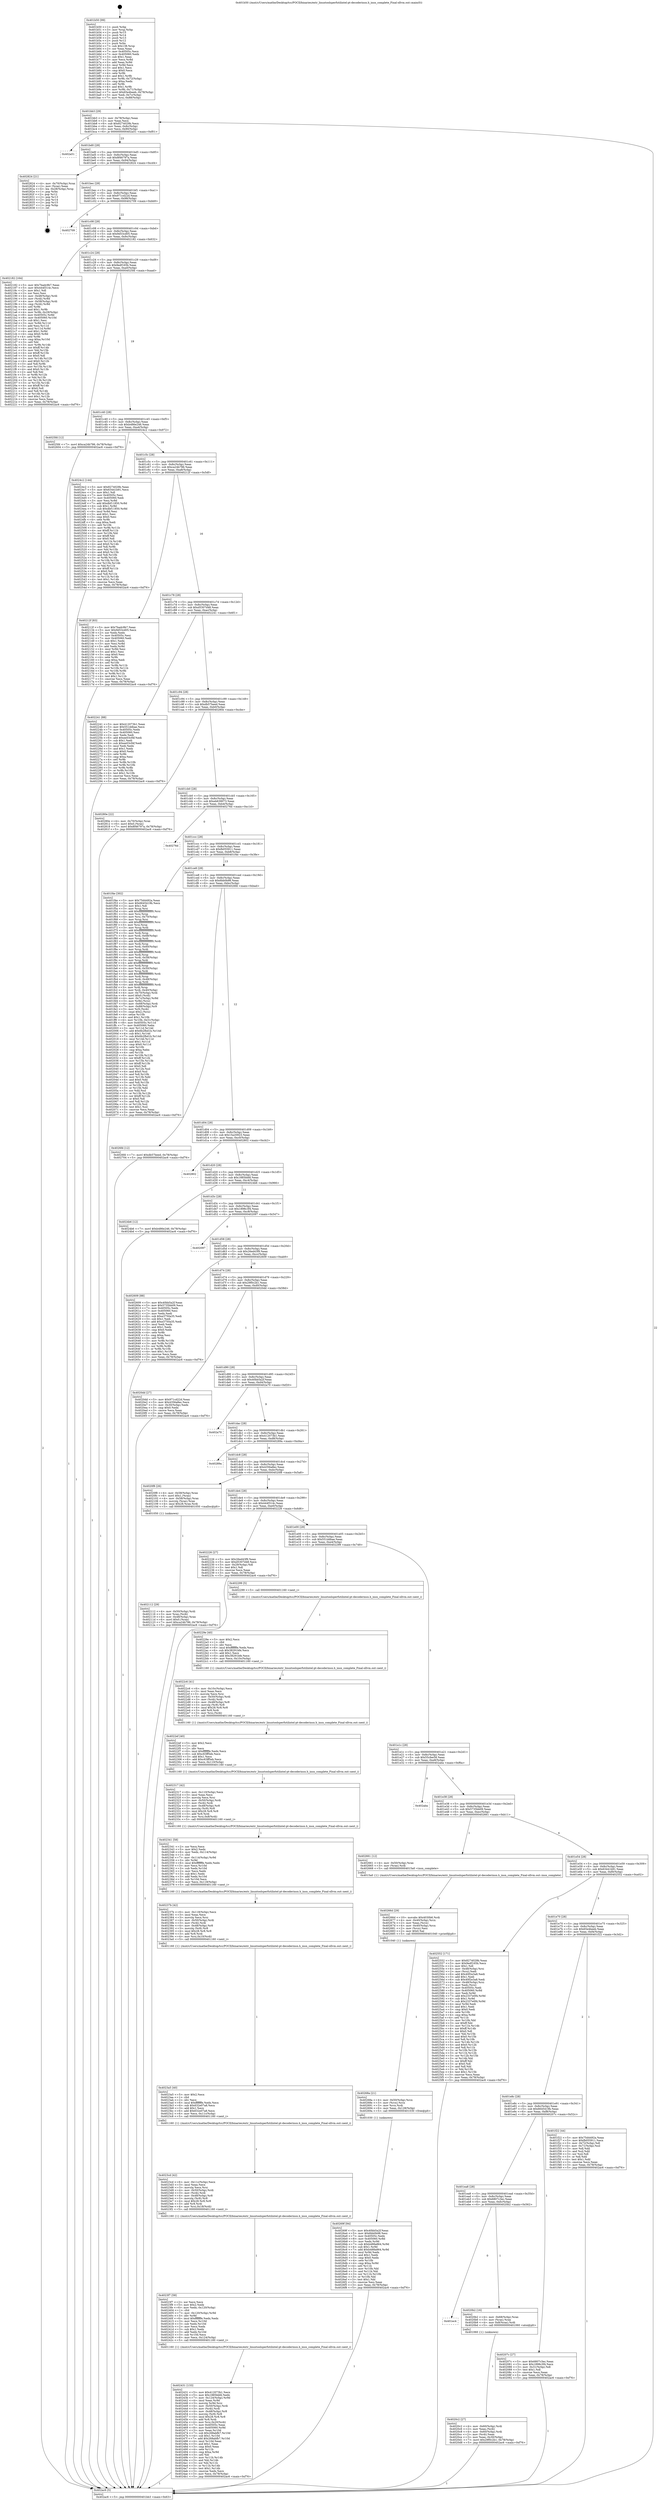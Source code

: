 digraph "0x401b50" {
  label = "0x401b50 (/mnt/c/Users/mathe/Desktop/tcc/POCII/binaries/extr_linuxtoolsperfutilintel-pt-decoderinsn.h_insn_complete_Final-ollvm.out::main(0))"
  labelloc = "t"
  node[shape=record]

  Entry [label="",width=0.3,height=0.3,shape=circle,fillcolor=black,style=filled]
  "0x401bb3" [label="{
     0x401bb3 [29]\l
     | [instrs]\l
     &nbsp;&nbsp;0x401bb3 \<+3\>: mov -0x78(%rbp),%eax\l
     &nbsp;&nbsp;0x401bb6 \<+2\>: mov %eax,%ecx\l
     &nbsp;&nbsp;0x401bb8 \<+6\>: sub $0x8274029b,%ecx\l
     &nbsp;&nbsp;0x401bbe \<+6\>: mov %eax,-0x8c(%rbp)\l
     &nbsp;&nbsp;0x401bc4 \<+6\>: mov %ecx,-0x90(%rbp)\l
     &nbsp;&nbsp;0x401bca \<+6\>: je 0000000000402a51 \<main+0xf01\>\l
  }"]
  "0x402a51" [label="{
     0x402a51\l
  }", style=dashed]
  "0x401bd0" [label="{
     0x401bd0 [28]\l
     | [instrs]\l
     &nbsp;&nbsp;0x401bd0 \<+5\>: jmp 0000000000401bd5 \<main+0x85\>\l
     &nbsp;&nbsp;0x401bd5 \<+6\>: mov -0x8c(%rbp),%eax\l
     &nbsp;&nbsp;0x401bdb \<+5\>: sub $0x8f46797a,%eax\l
     &nbsp;&nbsp;0x401be0 \<+6\>: mov %eax,-0x94(%rbp)\l
     &nbsp;&nbsp;0x401be6 \<+6\>: je 0000000000402824 \<main+0xcd4\>\l
  }"]
  Exit [label="",width=0.3,height=0.3,shape=circle,fillcolor=black,style=filled,peripheries=2]
  "0x402824" [label="{
     0x402824 [21]\l
     | [instrs]\l
     &nbsp;&nbsp;0x402824 \<+4\>: mov -0x70(%rbp),%rax\l
     &nbsp;&nbsp;0x402828 \<+2\>: mov (%rax),%eax\l
     &nbsp;&nbsp;0x40282a \<+4\>: lea -0x28(%rbp),%rsp\l
     &nbsp;&nbsp;0x40282e \<+1\>: pop %rbx\l
     &nbsp;&nbsp;0x40282f \<+2\>: pop %r12\l
     &nbsp;&nbsp;0x402831 \<+2\>: pop %r13\l
     &nbsp;&nbsp;0x402833 \<+2\>: pop %r14\l
     &nbsp;&nbsp;0x402835 \<+2\>: pop %r15\l
     &nbsp;&nbsp;0x402837 \<+1\>: pop %rbp\l
     &nbsp;&nbsp;0x402838 \<+1\>: ret\l
  }"]
  "0x401bec" [label="{
     0x401bec [28]\l
     | [instrs]\l
     &nbsp;&nbsp;0x401bec \<+5\>: jmp 0000000000401bf1 \<main+0xa1\>\l
     &nbsp;&nbsp;0x401bf1 \<+6\>: mov -0x8c(%rbp),%eax\l
     &nbsp;&nbsp;0x401bf7 \<+5\>: sub $0x971cd22d,%eax\l
     &nbsp;&nbsp;0x401bfc \<+6\>: mov %eax,-0x98(%rbp)\l
     &nbsp;&nbsp;0x401c02 \<+6\>: je 0000000000402709 \<main+0xbb9\>\l
  }"]
  "0x40269f" [label="{
     0x40269f [94]\l
     | [instrs]\l
     &nbsp;&nbsp;0x40269f \<+5\>: mov $0x40bb5a2f,%eax\l
     &nbsp;&nbsp;0x4026a4 \<+5\>: mov $0x6bb0b98,%esi\l
     &nbsp;&nbsp;0x4026a9 \<+7\>: mov 0x40505c,%edx\l
     &nbsp;&nbsp;0x4026b0 \<+8\>: mov 0x405060,%r8d\l
     &nbsp;&nbsp;0x4026b8 \<+3\>: mov %edx,%r9d\l
     &nbsp;&nbsp;0x4026bb \<+7\>: sub $0xb488a864,%r9d\l
     &nbsp;&nbsp;0x4026c2 \<+4\>: sub $0x1,%r9d\l
     &nbsp;&nbsp;0x4026c6 \<+7\>: add $0xb488a864,%r9d\l
     &nbsp;&nbsp;0x4026cd \<+4\>: imul %r9d,%edx\l
     &nbsp;&nbsp;0x4026d1 \<+3\>: and $0x1,%edx\l
     &nbsp;&nbsp;0x4026d4 \<+3\>: cmp $0x0,%edx\l
     &nbsp;&nbsp;0x4026d7 \<+4\>: sete %r10b\l
     &nbsp;&nbsp;0x4026db \<+4\>: cmp $0xa,%r8d\l
     &nbsp;&nbsp;0x4026df \<+4\>: setl %r11b\l
     &nbsp;&nbsp;0x4026e3 \<+3\>: mov %r10b,%bl\l
     &nbsp;&nbsp;0x4026e6 \<+3\>: and %r11b,%bl\l
     &nbsp;&nbsp;0x4026e9 \<+3\>: xor %r11b,%r10b\l
     &nbsp;&nbsp;0x4026ec \<+3\>: or %r10b,%bl\l
     &nbsp;&nbsp;0x4026ef \<+3\>: test $0x1,%bl\l
     &nbsp;&nbsp;0x4026f2 \<+3\>: cmovne %esi,%eax\l
     &nbsp;&nbsp;0x4026f5 \<+3\>: mov %eax,-0x78(%rbp)\l
     &nbsp;&nbsp;0x4026f8 \<+5\>: jmp 0000000000402ac6 \<main+0xf76\>\l
  }"]
  "0x402709" [label="{
     0x402709\l
  }", style=dashed]
  "0x401c08" [label="{
     0x401c08 [28]\l
     | [instrs]\l
     &nbsp;&nbsp;0x401c08 \<+5\>: jmp 0000000000401c0d \<main+0xbd\>\l
     &nbsp;&nbsp;0x401c0d \<+6\>: mov -0x8c(%rbp),%eax\l
     &nbsp;&nbsp;0x401c13 \<+5\>: sub $0x9d53cd05,%eax\l
     &nbsp;&nbsp;0x401c18 \<+6\>: mov %eax,-0x9c(%rbp)\l
     &nbsp;&nbsp;0x401c1e \<+6\>: je 0000000000402182 \<main+0x632\>\l
  }"]
  "0x40268a" [label="{
     0x40268a [21]\l
     | [instrs]\l
     &nbsp;&nbsp;0x40268a \<+4\>: mov -0x50(%rbp),%rcx\l
     &nbsp;&nbsp;0x40268e \<+3\>: mov (%rcx),%rcx\l
     &nbsp;&nbsp;0x402691 \<+3\>: mov %rcx,%rdi\l
     &nbsp;&nbsp;0x402694 \<+6\>: mov %eax,-0x128(%rbp)\l
     &nbsp;&nbsp;0x40269a \<+5\>: call 0000000000401030 \<free@plt\>\l
     | [calls]\l
     &nbsp;&nbsp;0x401030 \{1\} (unknown)\l
  }"]
  "0x402182" [label="{
     0x402182 [164]\l
     | [instrs]\l
     &nbsp;&nbsp;0x402182 \<+5\>: mov $0x7badc9b7,%eax\l
     &nbsp;&nbsp;0x402187 \<+5\>: mov $0x444f314c,%ecx\l
     &nbsp;&nbsp;0x40218c \<+2\>: mov $0x1,%dl\l
     &nbsp;&nbsp;0x40218e \<+2\>: xor %esi,%esi\l
     &nbsp;&nbsp;0x402190 \<+4\>: mov -0x48(%rbp),%rdi\l
     &nbsp;&nbsp;0x402194 \<+3\>: mov (%rdi),%r8d\l
     &nbsp;&nbsp;0x402197 \<+4\>: mov -0x58(%rbp),%rdi\l
     &nbsp;&nbsp;0x40219b \<+3\>: cmp (%rdi),%r8d\l
     &nbsp;&nbsp;0x40219e \<+4\>: setl %r9b\l
     &nbsp;&nbsp;0x4021a2 \<+4\>: and $0x1,%r9b\l
     &nbsp;&nbsp;0x4021a6 \<+4\>: mov %r9b,-0x29(%rbp)\l
     &nbsp;&nbsp;0x4021aa \<+8\>: mov 0x40505c,%r8d\l
     &nbsp;&nbsp;0x4021b2 \<+8\>: mov 0x405060,%r10d\l
     &nbsp;&nbsp;0x4021ba \<+3\>: sub $0x1,%esi\l
     &nbsp;&nbsp;0x4021bd \<+3\>: mov %r8d,%r11d\l
     &nbsp;&nbsp;0x4021c0 \<+3\>: add %esi,%r11d\l
     &nbsp;&nbsp;0x4021c3 \<+4\>: imul %r11d,%r8d\l
     &nbsp;&nbsp;0x4021c7 \<+4\>: and $0x1,%r8d\l
     &nbsp;&nbsp;0x4021cb \<+4\>: cmp $0x0,%r8d\l
     &nbsp;&nbsp;0x4021cf \<+4\>: sete %r9b\l
     &nbsp;&nbsp;0x4021d3 \<+4\>: cmp $0xa,%r10d\l
     &nbsp;&nbsp;0x4021d7 \<+3\>: setl %bl\l
     &nbsp;&nbsp;0x4021da \<+3\>: mov %r9b,%r14b\l
     &nbsp;&nbsp;0x4021dd \<+4\>: xor $0xff,%r14b\l
     &nbsp;&nbsp;0x4021e1 \<+3\>: mov %bl,%r15b\l
     &nbsp;&nbsp;0x4021e4 \<+4\>: xor $0xff,%r15b\l
     &nbsp;&nbsp;0x4021e8 \<+3\>: xor $0x0,%dl\l
     &nbsp;&nbsp;0x4021eb \<+3\>: mov %r14b,%r12b\l
     &nbsp;&nbsp;0x4021ee \<+4\>: and $0x0,%r12b\l
     &nbsp;&nbsp;0x4021f2 \<+3\>: and %dl,%r9b\l
     &nbsp;&nbsp;0x4021f5 \<+3\>: mov %r15b,%r13b\l
     &nbsp;&nbsp;0x4021f8 \<+4\>: and $0x0,%r13b\l
     &nbsp;&nbsp;0x4021fc \<+2\>: and %dl,%bl\l
     &nbsp;&nbsp;0x4021fe \<+3\>: or %r9b,%r12b\l
     &nbsp;&nbsp;0x402201 \<+3\>: or %bl,%r13b\l
     &nbsp;&nbsp;0x402204 \<+3\>: xor %r13b,%r12b\l
     &nbsp;&nbsp;0x402207 \<+3\>: or %r15b,%r14b\l
     &nbsp;&nbsp;0x40220a \<+4\>: xor $0xff,%r14b\l
     &nbsp;&nbsp;0x40220e \<+3\>: or $0x0,%dl\l
     &nbsp;&nbsp;0x402211 \<+3\>: and %dl,%r14b\l
     &nbsp;&nbsp;0x402214 \<+3\>: or %r14b,%r12b\l
     &nbsp;&nbsp;0x402217 \<+4\>: test $0x1,%r12b\l
     &nbsp;&nbsp;0x40221b \<+3\>: cmovne %ecx,%eax\l
     &nbsp;&nbsp;0x40221e \<+3\>: mov %eax,-0x78(%rbp)\l
     &nbsp;&nbsp;0x402221 \<+5\>: jmp 0000000000402ac6 \<main+0xf76\>\l
  }"]
  "0x401c24" [label="{
     0x401c24 [28]\l
     | [instrs]\l
     &nbsp;&nbsp;0x401c24 \<+5\>: jmp 0000000000401c29 \<main+0xd9\>\l
     &nbsp;&nbsp;0x401c29 \<+6\>: mov -0x8c(%rbp),%eax\l
     &nbsp;&nbsp;0x401c2f \<+5\>: sub $0x9edf165b,%eax\l
     &nbsp;&nbsp;0x401c34 \<+6\>: mov %eax,-0xa0(%rbp)\l
     &nbsp;&nbsp;0x401c3a \<+6\>: je 00000000004025fd \<main+0xaad\>\l
  }"]
  "0x40266d" [label="{
     0x40266d [29]\l
     | [instrs]\l
     &nbsp;&nbsp;0x40266d \<+10\>: movabs $0x4030b6,%rdi\l
     &nbsp;&nbsp;0x402677 \<+4\>: mov -0x40(%rbp),%rcx\l
     &nbsp;&nbsp;0x40267b \<+2\>: mov %eax,(%rcx)\l
     &nbsp;&nbsp;0x40267d \<+4\>: mov -0x40(%rbp),%rcx\l
     &nbsp;&nbsp;0x402681 \<+2\>: mov (%rcx),%esi\l
     &nbsp;&nbsp;0x402683 \<+2\>: mov $0x0,%al\l
     &nbsp;&nbsp;0x402685 \<+5\>: call 0000000000401040 \<printf@plt\>\l
     | [calls]\l
     &nbsp;&nbsp;0x401040 \{1\} (unknown)\l
  }"]
  "0x4025fd" [label="{
     0x4025fd [12]\l
     | [instrs]\l
     &nbsp;&nbsp;0x4025fd \<+7\>: movl $0xca24b786,-0x78(%rbp)\l
     &nbsp;&nbsp;0x402604 \<+5\>: jmp 0000000000402ac6 \<main+0xf76\>\l
  }"]
  "0x401c40" [label="{
     0x401c40 [28]\l
     | [instrs]\l
     &nbsp;&nbsp;0x401c40 \<+5\>: jmp 0000000000401c45 \<main+0xf5\>\l
     &nbsp;&nbsp;0x401c45 \<+6\>: mov -0x8c(%rbp),%eax\l
     &nbsp;&nbsp;0x401c4b \<+5\>: sub $0xb486e246,%eax\l
     &nbsp;&nbsp;0x401c50 \<+6\>: mov %eax,-0xa4(%rbp)\l
     &nbsp;&nbsp;0x401c56 \<+6\>: je 00000000004024c2 \<main+0x972\>\l
  }"]
  "0x402431" [label="{
     0x402431 [133]\l
     | [instrs]\l
     &nbsp;&nbsp;0x402431 \<+5\>: mov $0x412073b1,%ecx\l
     &nbsp;&nbsp;0x402436 \<+5\>: mov $0x1885bbfd,%edx\l
     &nbsp;&nbsp;0x40243b \<+7\>: mov -0x124(%rbp),%r9d\l
     &nbsp;&nbsp;0x402442 \<+4\>: imul %eax,%r9d\l
     &nbsp;&nbsp;0x402446 \<+3\>: movslq %r9d,%rsi\l
     &nbsp;&nbsp;0x402449 \<+4\>: mov -0x50(%rbp),%rdi\l
     &nbsp;&nbsp;0x40244d \<+3\>: mov (%rdi),%rdi\l
     &nbsp;&nbsp;0x402450 \<+4\>: mov -0x48(%rbp),%r8\l
     &nbsp;&nbsp;0x402454 \<+3\>: movslq (%r8),%r8\l
     &nbsp;&nbsp;0x402457 \<+4\>: imul $0x28,%r8,%r8\l
     &nbsp;&nbsp;0x40245b \<+3\>: add %r8,%rdi\l
     &nbsp;&nbsp;0x40245e \<+4\>: mov %rsi,0x20(%rdi)\l
     &nbsp;&nbsp;0x402462 \<+7\>: mov 0x40505c,%eax\l
     &nbsp;&nbsp;0x402469 \<+8\>: mov 0x405060,%r9d\l
     &nbsp;&nbsp;0x402471 \<+3\>: mov %eax,%r10d\l
     &nbsp;&nbsp;0x402474 \<+7\>: sub $0x268abfb7,%r10d\l
     &nbsp;&nbsp;0x40247b \<+4\>: sub $0x1,%r10d\l
     &nbsp;&nbsp;0x40247f \<+7\>: add $0x268abfb7,%r10d\l
     &nbsp;&nbsp;0x402486 \<+4\>: imul %r10d,%eax\l
     &nbsp;&nbsp;0x40248a \<+3\>: and $0x1,%eax\l
     &nbsp;&nbsp;0x40248d \<+3\>: cmp $0x0,%eax\l
     &nbsp;&nbsp;0x402490 \<+4\>: sete %r11b\l
     &nbsp;&nbsp;0x402494 \<+4\>: cmp $0xa,%r9d\l
     &nbsp;&nbsp;0x402498 \<+3\>: setl %bl\l
     &nbsp;&nbsp;0x40249b \<+3\>: mov %r11b,%r14b\l
     &nbsp;&nbsp;0x40249e \<+3\>: and %bl,%r14b\l
     &nbsp;&nbsp;0x4024a1 \<+3\>: xor %bl,%r11b\l
     &nbsp;&nbsp;0x4024a4 \<+3\>: or %r11b,%r14b\l
     &nbsp;&nbsp;0x4024a7 \<+4\>: test $0x1,%r14b\l
     &nbsp;&nbsp;0x4024ab \<+3\>: cmovne %edx,%ecx\l
     &nbsp;&nbsp;0x4024ae \<+3\>: mov %ecx,-0x78(%rbp)\l
     &nbsp;&nbsp;0x4024b1 \<+5\>: jmp 0000000000402ac6 \<main+0xf76\>\l
  }"]
  "0x4024c2" [label="{
     0x4024c2 [144]\l
     | [instrs]\l
     &nbsp;&nbsp;0x4024c2 \<+5\>: mov $0x8274029b,%eax\l
     &nbsp;&nbsp;0x4024c7 \<+5\>: mov $0x63441b91,%ecx\l
     &nbsp;&nbsp;0x4024cc \<+2\>: mov $0x1,%dl\l
     &nbsp;&nbsp;0x4024ce \<+7\>: mov 0x40505c,%esi\l
     &nbsp;&nbsp;0x4024d5 \<+7\>: mov 0x405060,%edi\l
     &nbsp;&nbsp;0x4024dc \<+3\>: mov %esi,%r8d\l
     &nbsp;&nbsp;0x4024df \<+7\>: add $0xdbf11850,%r8d\l
     &nbsp;&nbsp;0x4024e6 \<+4\>: sub $0x1,%r8d\l
     &nbsp;&nbsp;0x4024ea \<+7\>: sub $0xdbf11850,%r8d\l
     &nbsp;&nbsp;0x4024f1 \<+4\>: imul %r8d,%esi\l
     &nbsp;&nbsp;0x4024f5 \<+3\>: and $0x1,%esi\l
     &nbsp;&nbsp;0x4024f8 \<+3\>: cmp $0x0,%esi\l
     &nbsp;&nbsp;0x4024fb \<+4\>: sete %r9b\l
     &nbsp;&nbsp;0x4024ff \<+3\>: cmp $0xa,%edi\l
     &nbsp;&nbsp;0x402502 \<+4\>: setl %r10b\l
     &nbsp;&nbsp;0x402506 \<+3\>: mov %r9b,%r11b\l
     &nbsp;&nbsp;0x402509 \<+4\>: xor $0xff,%r11b\l
     &nbsp;&nbsp;0x40250d \<+3\>: mov %r10b,%bl\l
     &nbsp;&nbsp;0x402510 \<+3\>: xor $0xff,%bl\l
     &nbsp;&nbsp;0x402513 \<+3\>: xor $0x0,%dl\l
     &nbsp;&nbsp;0x402516 \<+3\>: mov %r11b,%r14b\l
     &nbsp;&nbsp;0x402519 \<+4\>: and $0x0,%r14b\l
     &nbsp;&nbsp;0x40251d \<+3\>: and %dl,%r9b\l
     &nbsp;&nbsp;0x402520 \<+3\>: mov %bl,%r15b\l
     &nbsp;&nbsp;0x402523 \<+4\>: and $0x0,%r15b\l
     &nbsp;&nbsp;0x402527 \<+3\>: and %dl,%r10b\l
     &nbsp;&nbsp;0x40252a \<+3\>: or %r9b,%r14b\l
     &nbsp;&nbsp;0x40252d \<+3\>: or %r10b,%r15b\l
     &nbsp;&nbsp;0x402530 \<+3\>: xor %r15b,%r14b\l
     &nbsp;&nbsp;0x402533 \<+3\>: or %bl,%r11b\l
     &nbsp;&nbsp;0x402536 \<+4\>: xor $0xff,%r11b\l
     &nbsp;&nbsp;0x40253a \<+3\>: or $0x0,%dl\l
     &nbsp;&nbsp;0x40253d \<+3\>: and %dl,%r11b\l
     &nbsp;&nbsp;0x402540 \<+3\>: or %r11b,%r14b\l
     &nbsp;&nbsp;0x402543 \<+4\>: test $0x1,%r14b\l
     &nbsp;&nbsp;0x402547 \<+3\>: cmovne %ecx,%eax\l
     &nbsp;&nbsp;0x40254a \<+3\>: mov %eax,-0x78(%rbp)\l
     &nbsp;&nbsp;0x40254d \<+5\>: jmp 0000000000402ac6 \<main+0xf76\>\l
  }"]
  "0x401c5c" [label="{
     0x401c5c [28]\l
     | [instrs]\l
     &nbsp;&nbsp;0x401c5c \<+5\>: jmp 0000000000401c61 \<main+0x111\>\l
     &nbsp;&nbsp;0x401c61 \<+6\>: mov -0x8c(%rbp),%eax\l
     &nbsp;&nbsp;0x401c67 \<+5\>: sub $0xca24b786,%eax\l
     &nbsp;&nbsp;0x401c6c \<+6\>: mov %eax,-0xa8(%rbp)\l
     &nbsp;&nbsp;0x401c72 \<+6\>: je 000000000040212f \<main+0x5df\>\l
  }"]
  "0x4023f7" [label="{
     0x4023f7 [58]\l
     | [instrs]\l
     &nbsp;&nbsp;0x4023f7 \<+2\>: xor %ecx,%ecx\l
     &nbsp;&nbsp;0x4023f9 \<+5\>: mov $0x2,%edx\l
     &nbsp;&nbsp;0x4023fe \<+6\>: mov %edx,-0x120(%rbp)\l
     &nbsp;&nbsp;0x402404 \<+1\>: cltd\l
     &nbsp;&nbsp;0x402405 \<+7\>: mov -0x120(%rbp),%r9d\l
     &nbsp;&nbsp;0x40240c \<+3\>: idiv %r9d\l
     &nbsp;&nbsp;0x40240f \<+6\>: imul $0xfffffffe,%edx,%edx\l
     &nbsp;&nbsp;0x402415 \<+3\>: mov %ecx,%r10d\l
     &nbsp;&nbsp;0x402418 \<+3\>: sub %edx,%r10d\l
     &nbsp;&nbsp;0x40241b \<+2\>: mov %ecx,%edx\l
     &nbsp;&nbsp;0x40241d \<+3\>: sub $0x1,%edx\l
     &nbsp;&nbsp;0x402420 \<+3\>: add %edx,%r10d\l
     &nbsp;&nbsp;0x402423 \<+3\>: sub %r10d,%ecx\l
     &nbsp;&nbsp;0x402426 \<+6\>: mov %ecx,-0x124(%rbp)\l
     &nbsp;&nbsp;0x40242c \<+5\>: call 0000000000401160 \<next_i\>\l
     | [calls]\l
     &nbsp;&nbsp;0x401160 \{1\} (/mnt/c/Users/mathe/Desktop/tcc/POCII/binaries/extr_linuxtoolsperfutilintel-pt-decoderinsn.h_insn_complete_Final-ollvm.out::next_i)\l
  }"]
  "0x40212f" [label="{
     0x40212f [83]\l
     | [instrs]\l
     &nbsp;&nbsp;0x40212f \<+5\>: mov $0x7badc9b7,%eax\l
     &nbsp;&nbsp;0x402134 \<+5\>: mov $0x9d53cd05,%ecx\l
     &nbsp;&nbsp;0x402139 \<+2\>: xor %edx,%edx\l
     &nbsp;&nbsp;0x40213b \<+7\>: mov 0x40505c,%esi\l
     &nbsp;&nbsp;0x402142 \<+7\>: mov 0x405060,%edi\l
     &nbsp;&nbsp;0x402149 \<+3\>: sub $0x1,%edx\l
     &nbsp;&nbsp;0x40214c \<+3\>: mov %esi,%r8d\l
     &nbsp;&nbsp;0x40214f \<+3\>: add %edx,%r8d\l
     &nbsp;&nbsp;0x402152 \<+4\>: imul %r8d,%esi\l
     &nbsp;&nbsp;0x402156 \<+3\>: and $0x1,%esi\l
     &nbsp;&nbsp;0x402159 \<+3\>: cmp $0x0,%esi\l
     &nbsp;&nbsp;0x40215c \<+4\>: sete %r9b\l
     &nbsp;&nbsp;0x402160 \<+3\>: cmp $0xa,%edi\l
     &nbsp;&nbsp;0x402163 \<+4\>: setl %r10b\l
     &nbsp;&nbsp;0x402167 \<+3\>: mov %r9b,%r11b\l
     &nbsp;&nbsp;0x40216a \<+3\>: and %r10b,%r11b\l
     &nbsp;&nbsp;0x40216d \<+3\>: xor %r10b,%r9b\l
     &nbsp;&nbsp;0x402170 \<+3\>: or %r9b,%r11b\l
     &nbsp;&nbsp;0x402173 \<+4\>: test $0x1,%r11b\l
     &nbsp;&nbsp;0x402177 \<+3\>: cmovne %ecx,%eax\l
     &nbsp;&nbsp;0x40217a \<+3\>: mov %eax,-0x78(%rbp)\l
     &nbsp;&nbsp;0x40217d \<+5\>: jmp 0000000000402ac6 \<main+0xf76\>\l
  }"]
  "0x401c78" [label="{
     0x401c78 [28]\l
     | [instrs]\l
     &nbsp;&nbsp;0x401c78 \<+5\>: jmp 0000000000401c7d \<main+0x12d\>\l
     &nbsp;&nbsp;0x401c7d \<+6\>: mov -0x8c(%rbp),%eax\l
     &nbsp;&nbsp;0x401c83 \<+5\>: sub $0xd5307d48,%eax\l
     &nbsp;&nbsp;0x401c88 \<+6\>: mov %eax,-0xac(%rbp)\l
     &nbsp;&nbsp;0x401c8e \<+6\>: je 0000000000402241 \<main+0x6f1\>\l
  }"]
  "0x4023cd" [label="{
     0x4023cd [42]\l
     | [instrs]\l
     &nbsp;&nbsp;0x4023cd \<+6\>: mov -0x11c(%rbp),%ecx\l
     &nbsp;&nbsp;0x4023d3 \<+3\>: imul %eax,%ecx\l
     &nbsp;&nbsp;0x4023d6 \<+3\>: movslq %ecx,%rsi\l
     &nbsp;&nbsp;0x4023d9 \<+4\>: mov -0x50(%rbp),%rdi\l
     &nbsp;&nbsp;0x4023dd \<+3\>: mov (%rdi),%rdi\l
     &nbsp;&nbsp;0x4023e0 \<+4\>: mov -0x48(%rbp),%r8\l
     &nbsp;&nbsp;0x4023e4 \<+3\>: movslq (%r8),%r8\l
     &nbsp;&nbsp;0x4023e7 \<+4\>: imul $0x28,%r8,%r8\l
     &nbsp;&nbsp;0x4023eb \<+3\>: add %r8,%rdi\l
     &nbsp;&nbsp;0x4023ee \<+4\>: mov %rsi,0x18(%rdi)\l
     &nbsp;&nbsp;0x4023f2 \<+5\>: call 0000000000401160 \<next_i\>\l
     | [calls]\l
     &nbsp;&nbsp;0x401160 \{1\} (/mnt/c/Users/mathe/Desktop/tcc/POCII/binaries/extr_linuxtoolsperfutilintel-pt-decoderinsn.h_insn_complete_Final-ollvm.out::next_i)\l
  }"]
  "0x402241" [label="{
     0x402241 [88]\l
     | [instrs]\l
     &nbsp;&nbsp;0x402241 \<+5\>: mov $0x412073b1,%eax\l
     &nbsp;&nbsp;0x402246 \<+5\>: mov $0x551ddbae,%ecx\l
     &nbsp;&nbsp;0x40224b \<+7\>: mov 0x40505c,%edx\l
     &nbsp;&nbsp;0x402252 \<+7\>: mov 0x405060,%esi\l
     &nbsp;&nbsp;0x402259 \<+2\>: mov %edx,%edi\l
     &nbsp;&nbsp;0x40225b \<+6\>: add $0xee03cf4f,%edi\l
     &nbsp;&nbsp;0x402261 \<+3\>: sub $0x1,%edi\l
     &nbsp;&nbsp;0x402264 \<+6\>: sub $0xee03cf4f,%edi\l
     &nbsp;&nbsp;0x40226a \<+3\>: imul %edi,%edx\l
     &nbsp;&nbsp;0x40226d \<+3\>: and $0x1,%edx\l
     &nbsp;&nbsp;0x402270 \<+3\>: cmp $0x0,%edx\l
     &nbsp;&nbsp;0x402273 \<+4\>: sete %r8b\l
     &nbsp;&nbsp;0x402277 \<+3\>: cmp $0xa,%esi\l
     &nbsp;&nbsp;0x40227a \<+4\>: setl %r9b\l
     &nbsp;&nbsp;0x40227e \<+3\>: mov %r8b,%r10b\l
     &nbsp;&nbsp;0x402281 \<+3\>: and %r9b,%r10b\l
     &nbsp;&nbsp;0x402284 \<+3\>: xor %r9b,%r8b\l
     &nbsp;&nbsp;0x402287 \<+3\>: or %r8b,%r10b\l
     &nbsp;&nbsp;0x40228a \<+4\>: test $0x1,%r10b\l
     &nbsp;&nbsp;0x40228e \<+3\>: cmovne %ecx,%eax\l
     &nbsp;&nbsp;0x402291 \<+3\>: mov %eax,-0x78(%rbp)\l
     &nbsp;&nbsp;0x402294 \<+5\>: jmp 0000000000402ac6 \<main+0xf76\>\l
  }"]
  "0x401c94" [label="{
     0x401c94 [28]\l
     | [instrs]\l
     &nbsp;&nbsp;0x401c94 \<+5\>: jmp 0000000000401c99 \<main+0x149\>\l
     &nbsp;&nbsp;0x401c99 \<+6\>: mov -0x8c(%rbp),%eax\l
     &nbsp;&nbsp;0x401c9f \<+5\>: sub $0xdb57beed,%eax\l
     &nbsp;&nbsp;0x401ca4 \<+6\>: mov %eax,-0xb0(%rbp)\l
     &nbsp;&nbsp;0x401caa \<+6\>: je 000000000040280e \<main+0xcbe\>\l
  }"]
  "0x4023a5" [label="{
     0x4023a5 [40]\l
     | [instrs]\l
     &nbsp;&nbsp;0x4023a5 \<+5\>: mov $0x2,%ecx\l
     &nbsp;&nbsp;0x4023aa \<+1\>: cltd\l
     &nbsp;&nbsp;0x4023ab \<+2\>: idiv %ecx\l
     &nbsp;&nbsp;0x4023ad \<+6\>: imul $0xfffffffe,%edx,%ecx\l
     &nbsp;&nbsp;0x4023b3 \<+6\>: sub $0x632e07a8,%ecx\l
     &nbsp;&nbsp;0x4023b9 \<+3\>: add $0x1,%ecx\l
     &nbsp;&nbsp;0x4023bc \<+6\>: add $0x632e07a8,%ecx\l
     &nbsp;&nbsp;0x4023c2 \<+6\>: mov %ecx,-0x11c(%rbp)\l
     &nbsp;&nbsp;0x4023c8 \<+5\>: call 0000000000401160 \<next_i\>\l
     | [calls]\l
     &nbsp;&nbsp;0x401160 \{1\} (/mnt/c/Users/mathe/Desktop/tcc/POCII/binaries/extr_linuxtoolsperfutilintel-pt-decoderinsn.h_insn_complete_Final-ollvm.out::next_i)\l
  }"]
  "0x40280e" [label="{
     0x40280e [22]\l
     | [instrs]\l
     &nbsp;&nbsp;0x40280e \<+4\>: mov -0x70(%rbp),%rax\l
     &nbsp;&nbsp;0x402812 \<+6\>: movl $0x0,(%rax)\l
     &nbsp;&nbsp;0x402818 \<+7\>: movl $0x8f46797a,-0x78(%rbp)\l
     &nbsp;&nbsp;0x40281f \<+5\>: jmp 0000000000402ac6 \<main+0xf76\>\l
  }"]
  "0x401cb0" [label="{
     0x401cb0 [28]\l
     | [instrs]\l
     &nbsp;&nbsp;0x401cb0 \<+5\>: jmp 0000000000401cb5 \<main+0x165\>\l
     &nbsp;&nbsp;0x401cb5 \<+6\>: mov -0x8c(%rbp),%eax\l
     &nbsp;&nbsp;0x401cbb \<+5\>: sub $0xeb639073,%eax\l
     &nbsp;&nbsp;0x401cc0 \<+6\>: mov %eax,-0xb4(%rbp)\l
     &nbsp;&nbsp;0x401cc6 \<+6\>: je 000000000040276d \<main+0xc1d\>\l
  }"]
  "0x40237b" [label="{
     0x40237b [42]\l
     | [instrs]\l
     &nbsp;&nbsp;0x40237b \<+6\>: mov -0x118(%rbp),%ecx\l
     &nbsp;&nbsp;0x402381 \<+3\>: imul %eax,%ecx\l
     &nbsp;&nbsp;0x402384 \<+3\>: movslq %ecx,%rsi\l
     &nbsp;&nbsp;0x402387 \<+4\>: mov -0x50(%rbp),%rdi\l
     &nbsp;&nbsp;0x40238b \<+3\>: mov (%rdi),%rdi\l
     &nbsp;&nbsp;0x40238e \<+4\>: mov -0x48(%rbp),%r8\l
     &nbsp;&nbsp;0x402392 \<+3\>: movslq (%r8),%r8\l
     &nbsp;&nbsp;0x402395 \<+4\>: imul $0x28,%r8,%r8\l
     &nbsp;&nbsp;0x402399 \<+3\>: add %r8,%rdi\l
     &nbsp;&nbsp;0x40239c \<+4\>: mov %rsi,0x10(%rdi)\l
     &nbsp;&nbsp;0x4023a0 \<+5\>: call 0000000000401160 \<next_i\>\l
     | [calls]\l
     &nbsp;&nbsp;0x401160 \{1\} (/mnt/c/Users/mathe/Desktop/tcc/POCII/binaries/extr_linuxtoolsperfutilintel-pt-decoderinsn.h_insn_complete_Final-ollvm.out::next_i)\l
  }"]
  "0x40276d" [label="{
     0x40276d\l
  }", style=dashed]
  "0x401ccc" [label="{
     0x401ccc [28]\l
     | [instrs]\l
     &nbsp;&nbsp;0x401ccc \<+5\>: jmp 0000000000401cd1 \<main+0x181\>\l
     &nbsp;&nbsp;0x401cd1 \<+6\>: mov -0x8c(%rbp),%eax\l
     &nbsp;&nbsp;0x401cd7 \<+5\>: sub $0xfb055911,%eax\l
     &nbsp;&nbsp;0x401cdc \<+6\>: mov %eax,-0xb8(%rbp)\l
     &nbsp;&nbsp;0x401ce2 \<+6\>: je 0000000000401f4e \<main+0x3fe\>\l
  }"]
  "0x402341" [label="{
     0x402341 [58]\l
     | [instrs]\l
     &nbsp;&nbsp;0x402341 \<+2\>: xor %ecx,%ecx\l
     &nbsp;&nbsp;0x402343 \<+5\>: mov $0x2,%edx\l
     &nbsp;&nbsp;0x402348 \<+6\>: mov %edx,-0x114(%rbp)\l
     &nbsp;&nbsp;0x40234e \<+1\>: cltd\l
     &nbsp;&nbsp;0x40234f \<+7\>: mov -0x114(%rbp),%r9d\l
     &nbsp;&nbsp;0x402356 \<+3\>: idiv %r9d\l
     &nbsp;&nbsp;0x402359 \<+6\>: imul $0xfffffffe,%edx,%edx\l
     &nbsp;&nbsp;0x40235f \<+3\>: mov %ecx,%r10d\l
     &nbsp;&nbsp;0x402362 \<+3\>: sub %edx,%r10d\l
     &nbsp;&nbsp;0x402365 \<+2\>: mov %ecx,%edx\l
     &nbsp;&nbsp;0x402367 \<+3\>: sub $0x1,%edx\l
     &nbsp;&nbsp;0x40236a \<+3\>: add %edx,%r10d\l
     &nbsp;&nbsp;0x40236d \<+3\>: sub %r10d,%ecx\l
     &nbsp;&nbsp;0x402370 \<+6\>: mov %ecx,-0x118(%rbp)\l
     &nbsp;&nbsp;0x402376 \<+5\>: call 0000000000401160 \<next_i\>\l
     | [calls]\l
     &nbsp;&nbsp;0x401160 \{1\} (/mnt/c/Users/mathe/Desktop/tcc/POCII/binaries/extr_linuxtoolsperfutilintel-pt-decoderinsn.h_insn_complete_Final-ollvm.out::next_i)\l
  }"]
  "0x401f4e" [label="{
     0x401f4e [302]\l
     | [instrs]\l
     &nbsp;&nbsp;0x401f4e \<+5\>: mov $0x75d4492a,%eax\l
     &nbsp;&nbsp;0x401f53 \<+5\>: mov $0x6645419b,%ecx\l
     &nbsp;&nbsp;0x401f58 \<+2\>: mov $0x1,%dl\l
     &nbsp;&nbsp;0x401f5a \<+3\>: mov %rsp,%rsi\l
     &nbsp;&nbsp;0x401f5d \<+4\>: add $0xfffffffffffffff0,%rsi\l
     &nbsp;&nbsp;0x401f61 \<+3\>: mov %rsi,%rsp\l
     &nbsp;&nbsp;0x401f64 \<+4\>: mov %rsi,-0x70(%rbp)\l
     &nbsp;&nbsp;0x401f68 \<+3\>: mov %rsp,%rsi\l
     &nbsp;&nbsp;0x401f6b \<+4\>: add $0xfffffffffffffff0,%rsi\l
     &nbsp;&nbsp;0x401f6f \<+3\>: mov %rsi,%rsp\l
     &nbsp;&nbsp;0x401f72 \<+3\>: mov %rsp,%rdi\l
     &nbsp;&nbsp;0x401f75 \<+4\>: add $0xfffffffffffffff0,%rdi\l
     &nbsp;&nbsp;0x401f79 \<+3\>: mov %rdi,%rsp\l
     &nbsp;&nbsp;0x401f7c \<+4\>: mov %rdi,-0x68(%rbp)\l
     &nbsp;&nbsp;0x401f80 \<+3\>: mov %rsp,%rdi\l
     &nbsp;&nbsp;0x401f83 \<+4\>: add $0xfffffffffffffff0,%rdi\l
     &nbsp;&nbsp;0x401f87 \<+3\>: mov %rdi,%rsp\l
     &nbsp;&nbsp;0x401f8a \<+4\>: mov %rdi,-0x60(%rbp)\l
     &nbsp;&nbsp;0x401f8e \<+3\>: mov %rsp,%rdi\l
     &nbsp;&nbsp;0x401f91 \<+4\>: add $0xfffffffffffffff0,%rdi\l
     &nbsp;&nbsp;0x401f95 \<+3\>: mov %rdi,%rsp\l
     &nbsp;&nbsp;0x401f98 \<+4\>: mov %rdi,-0x58(%rbp)\l
     &nbsp;&nbsp;0x401f9c \<+3\>: mov %rsp,%rdi\l
     &nbsp;&nbsp;0x401f9f \<+4\>: add $0xfffffffffffffff0,%rdi\l
     &nbsp;&nbsp;0x401fa3 \<+3\>: mov %rdi,%rsp\l
     &nbsp;&nbsp;0x401fa6 \<+4\>: mov %rdi,-0x50(%rbp)\l
     &nbsp;&nbsp;0x401faa \<+3\>: mov %rsp,%rdi\l
     &nbsp;&nbsp;0x401fad \<+4\>: add $0xfffffffffffffff0,%rdi\l
     &nbsp;&nbsp;0x401fb1 \<+3\>: mov %rdi,%rsp\l
     &nbsp;&nbsp;0x401fb4 \<+4\>: mov %rdi,-0x48(%rbp)\l
     &nbsp;&nbsp;0x401fb8 \<+3\>: mov %rsp,%rdi\l
     &nbsp;&nbsp;0x401fbb \<+4\>: add $0xfffffffffffffff0,%rdi\l
     &nbsp;&nbsp;0x401fbf \<+3\>: mov %rdi,%rsp\l
     &nbsp;&nbsp;0x401fc2 \<+4\>: mov %rdi,-0x40(%rbp)\l
     &nbsp;&nbsp;0x401fc6 \<+4\>: mov -0x70(%rbp),%rdi\l
     &nbsp;&nbsp;0x401fca \<+6\>: movl $0x0,(%rdi)\l
     &nbsp;&nbsp;0x401fd0 \<+4\>: mov -0x7c(%rbp),%r8d\l
     &nbsp;&nbsp;0x401fd4 \<+3\>: mov %r8d,(%rsi)\l
     &nbsp;&nbsp;0x401fd7 \<+4\>: mov -0x68(%rbp),%rdi\l
     &nbsp;&nbsp;0x401fdb \<+7\>: mov -0x88(%rbp),%r9\l
     &nbsp;&nbsp;0x401fe2 \<+3\>: mov %r9,(%rdi)\l
     &nbsp;&nbsp;0x401fe5 \<+3\>: cmpl $0x2,(%rsi)\l
     &nbsp;&nbsp;0x401fe8 \<+4\>: setne %r10b\l
     &nbsp;&nbsp;0x401fec \<+4\>: and $0x1,%r10b\l
     &nbsp;&nbsp;0x401ff0 \<+4\>: mov %r10b,-0x31(%rbp)\l
     &nbsp;&nbsp;0x401ff4 \<+8\>: mov 0x40505c,%r11d\l
     &nbsp;&nbsp;0x401ffc \<+7\>: mov 0x405060,%ebx\l
     &nbsp;&nbsp;0x402003 \<+3\>: mov %r11d,%r14d\l
     &nbsp;&nbsp;0x402006 \<+7\>: add $0x6b2fbd1b,%r14d\l
     &nbsp;&nbsp;0x40200d \<+4\>: sub $0x1,%r14d\l
     &nbsp;&nbsp;0x402011 \<+7\>: sub $0x6b2fbd1b,%r14d\l
     &nbsp;&nbsp;0x402018 \<+4\>: imul %r14d,%r11d\l
     &nbsp;&nbsp;0x40201c \<+4\>: and $0x1,%r11d\l
     &nbsp;&nbsp;0x402020 \<+4\>: cmp $0x0,%r11d\l
     &nbsp;&nbsp;0x402024 \<+4\>: sete %r10b\l
     &nbsp;&nbsp;0x402028 \<+3\>: cmp $0xa,%ebx\l
     &nbsp;&nbsp;0x40202b \<+4\>: setl %r15b\l
     &nbsp;&nbsp;0x40202f \<+3\>: mov %r10b,%r12b\l
     &nbsp;&nbsp;0x402032 \<+4\>: xor $0xff,%r12b\l
     &nbsp;&nbsp;0x402036 \<+3\>: mov %r15b,%r13b\l
     &nbsp;&nbsp;0x402039 \<+4\>: xor $0xff,%r13b\l
     &nbsp;&nbsp;0x40203d \<+3\>: xor $0x0,%dl\l
     &nbsp;&nbsp;0x402040 \<+3\>: mov %r12b,%sil\l
     &nbsp;&nbsp;0x402043 \<+4\>: and $0x0,%sil\l
     &nbsp;&nbsp;0x402047 \<+3\>: and %dl,%r10b\l
     &nbsp;&nbsp;0x40204a \<+3\>: mov %r13b,%dil\l
     &nbsp;&nbsp;0x40204d \<+4\>: and $0x0,%dil\l
     &nbsp;&nbsp;0x402051 \<+3\>: and %dl,%r15b\l
     &nbsp;&nbsp;0x402054 \<+3\>: or %r10b,%sil\l
     &nbsp;&nbsp;0x402057 \<+3\>: or %r15b,%dil\l
     &nbsp;&nbsp;0x40205a \<+3\>: xor %dil,%sil\l
     &nbsp;&nbsp;0x40205d \<+3\>: or %r13b,%r12b\l
     &nbsp;&nbsp;0x402060 \<+4\>: xor $0xff,%r12b\l
     &nbsp;&nbsp;0x402064 \<+3\>: or $0x0,%dl\l
     &nbsp;&nbsp;0x402067 \<+3\>: and %dl,%r12b\l
     &nbsp;&nbsp;0x40206a \<+3\>: or %r12b,%sil\l
     &nbsp;&nbsp;0x40206d \<+4\>: test $0x1,%sil\l
     &nbsp;&nbsp;0x402071 \<+3\>: cmovne %ecx,%eax\l
     &nbsp;&nbsp;0x402074 \<+3\>: mov %eax,-0x78(%rbp)\l
     &nbsp;&nbsp;0x402077 \<+5\>: jmp 0000000000402ac6 \<main+0xf76\>\l
  }"]
  "0x401ce8" [label="{
     0x401ce8 [28]\l
     | [instrs]\l
     &nbsp;&nbsp;0x401ce8 \<+5\>: jmp 0000000000401ced \<main+0x19d\>\l
     &nbsp;&nbsp;0x401ced \<+6\>: mov -0x8c(%rbp),%eax\l
     &nbsp;&nbsp;0x401cf3 \<+5\>: sub $0x6bb0b98,%eax\l
     &nbsp;&nbsp;0x401cf8 \<+6\>: mov %eax,-0xbc(%rbp)\l
     &nbsp;&nbsp;0x401cfe \<+6\>: je 00000000004026fd \<main+0xbad\>\l
  }"]
  "0x402317" [label="{
     0x402317 [42]\l
     | [instrs]\l
     &nbsp;&nbsp;0x402317 \<+6\>: mov -0x110(%rbp),%ecx\l
     &nbsp;&nbsp;0x40231d \<+3\>: imul %eax,%ecx\l
     &nbsp;&nbsp;0x402320 \<+3\>: movslq %ecx,%rsi\l
     &nbsp;&nbsp;0x402323 \<+4\>: mov -0x50(%rbp),%rdi\l
     &nbsp;&nbsp;0x402327 \<+3\>: mov (%rdi),%rdi\l
     &nbsp;&nbsp;0x40232a \<+4\>: mov -0x48(%rbp),%r8\l
     &nbsp;&nbsp;0x40232e \<+3\>: movslq (%r8),%r8\l
     &nbsp;&nbsp;0x402331 \<+4\>: imul $0x28,%r8,%r8\l
     &nbsp;&nbsp;0x402335 \<+3\>: add %r8,%rdi\l
     &nbsp;&nbsp;0x402338 \<+4\>: mov %rsi,0x8(%rdi)\l
     &nbsp;&nbsp;0x40233c \<+5\>: call 0000000000401160 \<next_i\>\l
     | [calls]\l
     &nbsp;&nbsp;0x401160 \{1\} (/mnt/c/Users/mathe/Desktop/tcc/POCII/binaries/extr_linuxtoolsperfutilintel-pt-decoderinsn.h_insn_complete_Final-ollvm.out::next_i)\l
  }"]
  "0x4026fd" [label="{
     0x4026fd [12]\l
     | [instrs]\l
     &nbsp;&nbsp;0x4026fd \<+7\>: movl $0xdb57beed,-0x78(%rbp)\l
     &nbsp;&nbsp;0x402704 \<+5\>: jmp 0000000000402ac6 \<main+0xf76\>\l
  }"]
  "0x401d04" [label="{
     0x401d04 [28]\l
     | [instrs]\l
     &nbsp;&nbsp;0x401d04 \<+5\>: jmp 0000000000401d09 \<main+0x1b9\>\l
     &nbsp;&nbsp;0x401d09 \<+6\>: mov -0x8c(%rbp),%eax\l
     &nbsp;&nbsp;0x401d0f \<+5\>: sub $0x15a20923,%eax\l
     &nbsp;&nbsp;0x401d14 \<+6\>: mov %eax,-0xc0(%rbp)\l
     &nbsp;&nbsp;0x401d1a \<+6\>: je 0000000000402802 \<main+0xcb2\>\l
  }"]
  "0x4022ef" [label="{
     0x4022ef [40]\l
     | [instrs]\l
     &nbsp;&nbsp;0x4022ef \<+5\>: mov $0x2,%ecx\l
     &nbsp;&nbsp;0x4022f4 \<+1\>: cltd\l
     &nbsp;&nbsp;0x4022f5 \<+2\>: idiv %ecx\l
     &nbsp;&nbsp;0x4022f7 \<+6\>: imul $0xfffffffe,%edx,%ecx\l
     &nbsp;&nbsp;0x4022fd \<+6\>: sub $0xc63ff5eb,%ecx\l
     &nbsp;&nbsp;0x402303 \<+3\>: add $0x1,%ecx\l
     &nbsp;&nbsp;0x402306 \<+6\>: add $0xc63ff5eb,%ecx\l
     &nbsp;&nbsp;0x40230c \<+6\>: mov %ecx,-0x110(%rbp)\l
     &nbsp;&nbsp;0x402312 \<+5\>: call 0000000000401160 \<next_i\>\l
     | [calls]\l
     &nbsp;&nbsp;0x401160 \{1\} (/mnt/c/Users/mathe/Desktop/tcc/POCII/binaries/extr_linuxtoolsperfutilintel-pt-decoderinsn.h_insn_complete_Final-ollvm.out::next_i)\l
  }"]
  "0x402802" [label="{
     0x402802\l
  }", style=dashed]
  "0x401d20" [label="{
     0x401d20 [28]\l
     | [instrs]\l
     &nbsp;&nbsp;0x401d20 \<+5\>: jmp 0000000000401d25 \<main+0x1d5\>\l
     &nbsp;&nbsp;0x401d25 \<+6\>: mov -0x8c(%rbp),%eax\l
     &nbsp;&nbsp;0x401d2b \<+5\>: sub $0x1885bbfd,%eax\l
     &nbsp;&nbsp;0x401d30 \<+6\>: mov %eax,-0xc4(%rbp)\l
     &nbsp;&nbsp;0x401d36 \<+6\>: je 00000000004024b6 \<main+0x966\>\l
  }"]
  "0x4022c6" [label="{
     0x4022c6 [41]\l
     | [instrs]\l
     &nbsp;&nbsp;0x4022c6 \<+6\>: mov -0x10c(%rbp),%ecx\l
     &nbsp;&nbsp;0x4022cc \<+3\>: imul %eax,%ecx\l
     &nbsp;&nbsp;0x4022cf \<+3\>: movslq %ecx,%rsi\l
     &nbsp;&nbsp;0x4022d2 \<+4\>: mov -0x50(%rbp),%rdi\l
     &nbsp;&nbsp;0x4022d6 \<+3\>: mov (%rdi),%rdi\l
     &nbsp;&nbsp;0x4022d9 \<+4\>: mov -0x48(%rbp),%r8\l
     &nbsp;&nbsp;0x4022dd \<+3\>: movslq (%r8),%r8\l
     &nbsp;&nbsp;0x4022e0 \<+4\>: imul $0x28,%r8,%r8\l
     &nbsp;&nbsp;0x4022e4 \<+3\>: add %r8,%rdi\l
     &nbsp;&nbsp;0x4022e7 \<+3\>: mov %rsi,(%rdi)\l
     &nbsp;&nbsp;0x4022ea \<+5\>: call 0000000000401160 \<next_i\>\l
     | [calls]\l
     &nbsp;&nbsp;0x401160 \{1\} (/mnt/c/Users/mathe/Desktop/tcc/POCII/binaries/extr_linuxtoolsperfutilintel-pt-decoderinsn.h_insn_complete_Final-ollvm.out::next_i)\l
  }"]
  "0x4024b6" [label="{
     0x4024b6 [12]\l
     | [instrs]\l
     &nbsp;&nbsp;0x4024b6 \<+7\>: movl $0xb486e246,-0x78(%rbp)\l
     &nbsp;&nbsp;0x4024bd \<+5\>: jmp 0000000000402ac6 \<main+0xf76\>\l
  }"]
  "0x401d3c" [label="{
     0x401d3c [28]\l
     | [instrs]\l
     &nbsp;&nbsp;0x401d3c \<+5\>: jmp 0000000000401d41 \<main+0x1f1\>\l
     &nbsp;&nbsp;0x401d41 \<+6\>: mov -0x8c(%rbp),%eax\l
     &nbsp;&nbsp;0x401d47 \<+5\>: sub $0x1898c3f4,%eax\l
     &nbsp;&nbsp;0x401d4c \<+6\>: mov %eax,-0xc8(%rbp)\l
     &nbsp;&nbsp;0x401d52 \<+6\>: je 0000000000402097 \<main+0x547\>\l
  }"]
  "0x40229e" [label="{
     0x40229e [40]\l
     | [instrs]\l
     &nbsp;&nbsp;0x40229e \<+5\>: mov $0x2,%ecx\l
     &nbsp;&nbsp;0x4022a3 \<+1\>: cltd\l
     &nbsp;&nbsp;0x4022a4 \<+2\>: idiv %ecx\l
     &nbsp;&nbsp;0x4022a6 \<+6\>: imul $0xfffffffe,%edx,%ecx\l
     &nbsp;&nbsp;0x4022ac \<+6\>: sub $0x38291bfe,%ecx\l
     &nbsp;&nbsp;0x4022b2 \<+3\>: add $0x1,%ecx\l
     &nbsp;&nbsp;0x4022b5 \<+6\>: add $0x38291bfe,%ecx\l
     &nbsp;&nbsp;0x4022bb \<+6\>: mov %ecx,-0x10c(%rbp)\l
     &nbsp;&nbsp;0x4022c1 \<+5\>: call 0000000000401160 \<next_i\>\l
     | [calls]\l
     &nbsp;&nbsp;0x401160 \{1\} (/mnt/c/Users/mathe/Desktop/tcc/POCII/binaries/extr_linuxtoolsperfutilintel-pt-decoderinsn.h_insn_complete_Final-ollvm.out::next_i)\l
  }"]
  "0x402097" [label="{
     0x402097\l
  }", style=dashed]
  "0x401d58" [label="{
     0x401d58 [28]\l
     | [instrs]\l
     &nbsp;&nbsp;0x401d58 \<+5\>: jmp 0000000000401d5d \<main+0x20d\>\l
     &nbsp;&nbsp;0x401d5d \<+6\>: mov -0x8c(%rbp),%eax\l
     &nbsp;&nbsp;0x401d63 \<+5\>: sub $0x26ed43f9,%eax\l
     &nbsp;&nbsp;0x401d68 \<+6\>: mov %eax,-0xcc(%rbp)\l
     &nbsp;&nbsp;0x401d6e \<+6\>: je 0000000000402609 \<main+0xab9\>\l
  }"]
  "0x402112" [label="{
     0x402112 [29]\l
     | [instrs]\l
     &nbsp;&nbsp;0x402112 \<+4\>: mov -0x50(%rbp),%rdi\l
     &nbsp;&nbsp;0x402116 \<+3\>: mov %rax,(%rdi)\l
     &nbsp;&nbsp;0x402119 \<+4\>: mov -0x48(%rbp),%rax\l
     &nbsp;&nbsp;0x40211d \<+6\>: movl $0x0,(%rax)\l
     &nbsp;&nbsp;0x402123 \<+7\>: movl $0xca24b786,-0x78(%rbp)\l
     &nbsp;&nbsp;0x40212a \<+5\>: jmp 0000000000402ac6 \<main+0xf76\>\l
  }"]
  "0x402609" [label="{
     0x402609 [88]\l
     | [instrs]\l
     &nbsp;&nbsp;0x402609 \<+5\>: mov $0x40bb5a2f,%eax\l
     &nbsp;&nbsp;0x40260e \<+5\>: mov $0x5735bb09,%ecx\l
     &nbsp;&nbsp;0x402613 \<+7\>: mov 0x40505c,%edx\l
     &nbsp;&nbsp;0x40261a \<+7\>: mov 0x405060,%esi\l
     &nbsp;&nbsp;0x402621 \<+2\>: mov %edx,%edi\l
     &nbsp;&nbsp;0x402623 \<+6\>: sub $0xe3750a35,%edi\l
     &nbsp;&nbsp;0x402629 \<+3\>: sub $0x1,%edi\l
     &nbsp;&nbsp;0x40262c \<+6\>: add $0xe3750a35,%edi\l
     &nbsp;&nbsp;0x402632 \<+3\>: imul %edi,%edx\l
     &nbsp;&nbsp;0x402635 \<+3\>: and $0x1,%edx\l
     &nbsp;&nbsp;0x402638 \<+3\>: cmp $0x0,%edx\l
     &nbsp;&nbsp;0x40263b \<+4\>: sete %r8b\l
     &nbsp;&nbsp;0x40263f \<+3\>: cmp $0xa,%esi\l
     &nbsp;&nbsp;0x402642 \<+4\>: setl %r9b\l
     &nbsp;&nbsp;0x402646 \<+3\>: mov %r8b,%r10b\l
     &nbsp;&nbsp;0x402649 \<+3\>: and %r9b,%r10b\l
     &nbsp;&nbsp;0x40264c \<+3\>: xor %r9b,%r8b\l
     &nbsp;&nbsp;0x40264f \<+3\>: or %r8b,%r10b\l
     &nbsp;&nbsp;0x402652 \<+4\>: test $0x1,%r10b\l
     &nbsp;&nbsp;0x402656 \<+3\>: cmovne %ecx,%eax\l
     &nbsp;&nbsp;0x402659 \<+3\>: mov %eax,-0x78(%rbp)\l
     &nbsp;&nbsp;0x40265c \<+5\>: jmp 0000000000402ac6 \<main+0xf76\>\l
  }"]
  "0x401d74" [label="{
     0x401d74 [28]\l
     | [instrs]\l
     &nbsp;&nbsp;0x401d74 \<+5\>: jmp 0000000000401d79 \<main+0x229\>\l
     &nbsp;&nbsp;0x401d79 \<+6\>: mov -0x8c(%rbp),%eax\l
     &nbsp;&nbsp;0x401d7f \<+5\>: sub $0x29f0c2b1,%eax\l
     &nbsp;&nbsp;0x401d84 \<+6\>: mov %eax,-0xd0(%rbp)\l
     &nbsp;&nbsp;0x401d8a \<+6\>: je 00000000004020dd \<main+0x58d\>\l
  }"]
  "0x4020c2" [label="{
     0x4020c2 [27]\l
     | [instrs]\l
     &nbsp;&nbsp;0x4020c2 \<+4\>: mov -0x60(%rbp),%rdi\l
     &nbsp;&nbsp;0x4020c6 \<+2\>: mov %eax,(%rdi)\l
     &nbsp;&nbsp;0x4020c8 \<+4\>: mov -0x60(%rbp),%rdi\l
     &nbsp;&nbsp;0x4020cc \<+2\>: mov (%rdi),%eax\l
     &nbsp;&nbsp;0x4020ce \<+3\>: mov %eax,-0x30(%rbp)\l
     &nbsp;&nbsp;0x4020d1 \<+7\>: movl $0x29f0c2b1,-0x78(%rbp)\l
     &nbsp;&nbsp;0x4020d8 \<+5\>: jmp 0000000000402ac6 \<main+0xf76\>\l
  }"]
  "0x4020dd" [label="{
     0x4020dd [27]\l
     | [instrs]\l
     &nbsp;&nbsp;0x4020dd \<+5\>: mov $0x971cd22d,%eax\l
     &nbsp;&nbsp;0x4020e2 \<+5\>: mov $0x4356a8ec,%ecx\l
     &nbsp;&nbsp;0x4020e7 \<+3\>: mov -0x30(%rbp),%edx\l
     &nbsp;&nbsp;0x4020ea \<+3\>: cmp $0x0,%edx\l
     &nbsp;&nbsp;0x4020ed \<+3\>: cmove %ecx,%eax\l
     &nbsp;&nbsp;0x4020f0 \<+3\>: mov %eax,-0x78(%rbp)\l
     &nbsp;&nbsp;0x4020f3 \<+5\>: jmp 0000000000402ac6 \<main+0xf76\>\l
  }"]
  "0x401d90" [label="{
     0x401d90 [28]\l
     | [instrs]\l
     &nbsp;&nbsp;0x401d90 \<+5\>: jmp 0000000000401d95 \<main+0x245\>\l
     &nbsp;&nbsp;0x401d95 \<+6\>: mov -0x8c(%rbp),%eax\l
     &nbsp;&nbsp;0x401d9b \<+5\>: sub $0x40bb5a2f,%eax\l
     &nbsp;&nbsp;0x401da0 \<+6\>: mov %eax,-0xd4(%rbp)\l
     &nbsp;&nbsp;0x401da6 \<+6\>: je 0000000000402a70 \<main+0xf20\>\l
  }"]
  "0x401ec4" [label="{
     0x401ec4\l
  }", style=dashed]
  "0x402a70" [label="{
     0x402a70\l
  }", style=dashed]
  "0x401dac" [label="{
     0x401dac [28]\l
     | [instrs]\l
     &nbsp;&nbsp;0x401dac \<+5\>: jmp 0000000000401db1 \<main+0x261\>\l
     &nbsp;&nbsp;0x401db1 \<+6\>: mov -0x8c(%rbp),%eax\l
     &nbsp;&nbsp;0x401db7 \<+5\>: sub $0x412073b1,%eax\l
     &nbsp;&nbsp;0x401dbc \<+6\>: mov %eax,-0xd8(%rbp)\l
     &nbsp;&nbsp;0x401dc2 \<+6\>: je 000000000040289a \<main+0xd4a\>\l
  }"]
  "0x4020b2" [label="{
     0x4020b2 [16]\l
     | [instrs]\l
     &nbsp;&nbsp;0x4020b2 \<+4\>: mov -0x68(%rbp),%rax\l
     &nbsp;&nbsp;0x4020b6 \<+3\>: mov (%rax),%rax\l
     &nbsp;&nbsp;0x4020b9 \<+4\>: mov 0x8(%rax),%rdi\l
     &nbsp;&nbsp;0x4020bd \<+5\>: call 0000000000401060 \<atoi@plt\>\l
     | [calls]\l
     &nbsp;&nbsp;0x401060 \{1\} (unknown)\l
  }"]
  "0x40289a" [label="{
     0x40289a\l
  }", style=dashed]
  "0x401dc8" [label="{
     0x401dc8 [28]\l
     | [instrs]\l
     &nbsp;&nbsp;0x401dc8 \<+5\>: jmp 0000000000401dcd \<main+0x27d\>\l
     &nbsp;&nbsp;0x401dcd \<+6\>: mov -0x8c(%rbp),%eax\l
     &nbsp;&nbsp;0x401dd3 \<+5\>: sub $0x4356a8ec,%eax\l
     &nbsp;&nbsp;0x401dd8 \<+6\>: mov %eax,-0xdc(%rbp)\l
     &nbsp;&nbsp;0x401dde \<+6\>: je 00000000004020f8 \<main+0x5a8\>\l
  }"]
  "0x401ea8" [label="{
     0x401ea8 [28]\l
     | [instrs]\l
     &nbsp;&nbsp;0x401ea8 \<+5\>: jmp 0000000000401ead \<main+0x35d\>\l
     &nbsp;&nbsp;0x401ead \<+6\>: mov -0x8c(%rbp),%eax\l
     &nbsp;&nbsp;0x401eb3 \<+5\>: sub $0x6807c3ec,%eax\l
     &nbsp;&nbsp;0x401eb8 \<+6\>: mov %eax,-0xfc(%rbp)\l
     &nbsp;&nbsp;0x401ebe \<+6\>: je 00000000004020b2 \<main+0x562\>\l
  }"]
  "0x4020f8" [label="{
     0x4020f8 [26]\l
     | [instrs]\l
     &nbsp;&nbsp;0x4020f8 \<+4\>: mov -0x58(%rbp),%rax\l
     &nbsp;&nbsp;0x4020fc \<+6\>: movl $0x1,(%rax)\l
     &nbsp;&nbsp;0x402102 \<+4\>: mov -0x58(%rbp),%rax\l
     &nbsp;&nbsp;0x402106 \<+3\>: movslq (%rax),%rax\l
     &nbsp;&nbsp;0x402109 \<+4\>: imul $0x28,%rax,%rdi\l
     &nbsp;&nbsp;0x40210d \<+5\>: call 0000000000401050 \<malloc@plt\>\l
     | [calls]\l
     &nbsp;&nbsp;0x401050 \{1\} (unknown)\l
  }"]
  "0x401de4" [label="{
     0x401de4 [28]\l
     | [instrs]\l
     &nbsp;&nbsp;0x401de4 \<+5\>: jmp 0000000000401de9 \<main+0x299\>\l
     &nbsp;&nbsp;0x401de9 \<+6\>: mov -0x8c(%rbp),%eax\l
     &nbsp;&nbsp;0x401def \<+5\>: sub $0x444f314c,%eax\l
     &nbsp;&nbsp;0x401df4 \<+6\>: mov %eax,-0xe0(%rbp)\l
     &nbsp;&nbsp;0x401dfa \<+6\>: je 0000000000402226 \<main+0x6d6\>\l
  }"]
  "0x40207c" [label="{
     0x40207c [27]\l
     | [instrs]\l
     &nbsp;&nbsp;0x40207c \<+5\>: mov $0x6807c3ec,%eax\l
     &nbsp;&nbsp;0x402081 \<+5\>: mov $0x1898c3f4,%ecx\l
     &nbsp;&nbsp;0x402086 \<+3\>: mov -0x31(%rbp),%dl\l
     &nbsp;&nbsp;0x402089 \<+3\>: test $0x1,%dl\l
     &nbsp;&nbsp;0x40208c \<+3\>: cmovne %ecx,%eax\l
     &nbsp;&nbsp;0x40208f \<+3\>: mov %eax,-0x78(%rbp)\l
     &nbsp;&nbsp;0x402092 \<+5\>: jmp 0000000000402ac6 \<main+0xf76\>\l
  }"]
  "0x402226" [label="{
     0x402226 [27]\l
     | [instrs]\l
     &nbsp;&nbsp;0x402226 \<+5\>: mov $0x26ed43f9,%eax\l
     &nbsp;&nbsp;0x40222b \<+5\>: mov $0xd5307d48,%ecx\l
     &nbsp;&nbsp;0x402230 \<+3\>: mov -0x29(%rbp),%dl\l
     &nbsp;&nbsp;0x402233 \<+3\>: test $0x1,%dl\l
     &nbsp;&nbsp;0x402236 \<+3\>: cmovne %ecx,%eax\l
     &nbsp;&nbsp;0x402239 \<+3\>: mov %eax,-0x78(%rbp)\l
     &nbsp;&nbsp;0x40223c \<+5\>: jmp 0000000000402ac6 \<main+0xf76\>\l
  }"]
  "0x401e00" [label="{
     0x401e00 [28]\l
     | [instrs]\l
     &nbsp;&nbsp;0x401e00 \<+5\>: jmp 0000000000401e05 \<main+0x2b5\>\l
     &nbsp;&nbsp;0x401e05 \<+6\>: mov -0x8c(%rbp),%eax\l
     &nbsp;&nbsp;0x401e0b \<+5\>: sub $0x551ddbae,%eax\l
     &nbsp;&nbsp;0x401e10 \<+6\>: mov %eax,-0xe4(%rbp)\l
     &nbsp;&nbsp;0x401e16 \<+6\>: je 0000000000402299 \<main+0x749\>\l
  }"]
  "0x401b50" [label="{
     0x401b50 [99]\l
     | [instrs]\l
     &nbsp;&nbsp;0x401b50 \<+1\>: push %rbp\l
     &nbsp;&nbsp;0x401b51 \<+3\>: mov %rsp,%rbp\l
     &nbsp;&nbsp;0x401b54 \<+2\>: push %r15\l
     &nbsp;&nbsp;0x401b56 \<+2\>: push %r14\l
     &nbsp;&nbsp;0x401b58 \<+2\>: push %r13\l
     &nbsp;&nbsp;0x401b5a \<+2\>: push %r12\l
     &nbsp;&nbsp;0x401b5c \<+1\>: push %rbx\l
     &nbsp;&nbsp;0x401b5d \<+7\>: sub $0x138,%rsp\l
     &nbsp;&nbsp;0x401b64 \<+2\>: xor %eax,%eax\l
     &nbsp;&nbsp;0x401b66 \<+7\>: mov 0x40505c,%ecx\l
     &nbsp;&nbsp;0x401b6d \<+7\>: mov 0x405060,%edx\l
     &nbsp;&nbsp;0x401b74 \<+3\>: sub $0x1,%eax\l
     &nbsp;&nbsp;0x401b77 \<+3\>: mov %ecx,%r8d\l
     &nbsp;&nbsp;0x401b7a \<+3\>: add %eax,%r8d\l
     &nbsp;&nbsp;0x401b7d \<+4\>: imul %r8d,%ecx\l
     &nbsp;&nbsp;0x401b81 \<+3\>: and $0x1,%ecx\l
     &nbsp;&nbsp;0x401b84 \<+3\>: cmp $0x0,%ecx\l
     &nbsp;&nbsp;0x401b87 \<+4\>: sete %r9b\l
     &nbsp;&nbsp;0x401b8b \<+4\>: and $0x1,%r9b\l
     &nbsp;&nbsp;0x401b8f \<+4\>: mov %r9b,-0x72(%rbp)\l
     &nbsp;&nbsp;0x401b93 \<+3\>: cmp $0xa,%edx\l
     &nbsp;&nbsp;0x401b96 \<+4\>: setl %r9b\l
     &nbsp;&nbsp;0x401b9a \<+4\>: and $0x1,%r9b\l
     &nbsp;&nbsp;0x401b9e \<+4\>: mov %r9b,-0x71(%rbp)\l
     &nbsp;&nbsp;0x401ba2 \<+7\>: movl $0x65e4beeb,-0x78(%rbp)\l
     &nbsp;&nbsp;0x401ba9 \<+3\>: mov %edi,-0x7c(%rbp)\l
     &nbsp;&nbsp;0x401bac \<+7\>: mov %rsi,-0x88(%rbp)\l
  }"]
  "0x402299" [label="{
     0x402299 [5]\l
     | [instrs]\l
     &nbsp;&nbsp;0x402299 \<+5\>: call 0000000000401160 \<next_i\>\l
     | [calls]\l
     &nbsp;&nbsp;0x401160 \{1\} (/mnt/c/Users/mathe/Desktop/tcc/POCII/binaries/extr_linuxtoolsperfutilintel-pt-decoderinsn.h_insn_complete_Final-ollvm.out::next_i)\l
  }"]
  "0x401e1c" [label="{
     0x401e1c [28]\l
     | [instrs]\l
     &nbsp;&nbsp;0x401e1c \<+5\>: jmp 0000000000401e21 \<main+0x2d1\>\l
     &nbsp;&nbsp;0x401e21 \<+6\>: mov -0x8c(%rbp),%eax\l
     &nbsp;&nbsp;0x401e27 \<+5\>: sub $0x55cfee58,%eax\l
     &nbsp;&nbsp;0x401e2c \<+6\>: mov %eax,-0xe8(%rbp)\l
     &nbsp;&nbsp;0x401e32 \<+6\>: je 0000000000402aba \<main+0xf6a\>\l
  }"]
  "0x402ac6" [label="{
     0x402ac6 [5]\l
     | [instrs]\l
     &nbsp;&nbsp;0x402ac6 \<+5\>: jmp 0000000000401bb3 \<main+0x63\>\l
  }"]
  "0x402aba" [label="{
     0x402aba\l
  }", style=dashed]
  "0x401e38" [label="{
     0x401e38 [28]\l
     | [instrs]\l
     &nbsp;&nbsp;0x401e38 \<+5\>: jmp 0000000000401e3d \<main+0x2ed\>\l
     &nbsp;&nbsp;0x401e3d \<+6\>: mov -0x8c(%rbp),%eax\l
     &nbsp;&nbsp;0x401e43 \<+5\>: sub $0x5735bb09,%eax\l
     &nbsp;&nbsp;0x401e48 \<+6\>: mov %eax,-0xec(%rbp)\l
     &nbsp;&nbsp;0x401e4e \<+6\>: je 0000000000402661 \<main+0xb11\>\l
  }"]
  "0x401e8c" [label="{
     0x401e8c [28]\l
     | [instrs]\l
     &nbsp;&nbsp;0x401e8c \<+5\>: jmp 0000000000401e91 \<main+0x341\>\l
     &nbsp;&nbsp;0x401e91 \<+6\>: mov -0x8c(%rbp),%eax\l
     &nbsp;&nbsp;0x401e97 \<+5\>: sub $0x6645419b,%eax\l
     &nbsp;&nbsp;0x401e9c \<+6\>: mov %eax,-0xf8(%rbp)\l
     &nbsp;&nbsp;0x401ea2 \<+6\>: je 000000000040207c \<main+0x52c\>\l
  }"]
  "0x402661" [label="{
     0x402661 [12]\l
     | [instrs]\l
     &nbsp;&nbsp;0x402661 \<+4\>: mov -0x50(%rbp),%rax\l
     &nbsp;&nbsp;0x402665 \<+3\>: mov (%rax),%rdi\l
     &nbsp;&nbsp;0x402668 \<+5\>: call 00000000004015a0 \<insn_complete\>\l
     | [calls]\l
     &nbsp;&nbsp;0x4015a0 \{1\} (/mnt/c/Users/mathe/Desktop/tcc/POCII/binaries/extr_linuxtoolsperfutilintel-pt-decoderinsn.h_insn_complete_Final-ollvm.out::insn_complete)\l
  }"]
  "0x401e54" [label="{
     0x401e54 [28]\l
     | [instrs]\l
     &nbsp;&nbsp;0x401e54 \<+5\>: jmp 0000000000401e59 \<main+0x309\>\l
     &nbsp;&nbsp;0x401e59 \<+6\>: mov -0x8c(%rbp),%eax\l
     &nbsp;&nbsp;0x401e5f \<+5\>: sub $0x63441b91,%eax\l
     &nbsp;&nbsp;0x401e64 \<+6\>: mov %eax,-0xf0(%rbp)\l
     &nbsp;&nbsp;0x401e6a \<+6\>: je 0000000000402552 \<main+0xa02\>\l
  }"]
  "0x401f22" [label="{
     0x401f22 [44]\l
     | [instrs]\l
     &nbsp;&nbsp;0x401f22 \<+5\>: mov $0x75d4492a,%eax\l
     &nbsp;&nbsp;0x401f27 \<+5\>: mov $0xfb055911,%ecx\l
     &nbsp;&nbsp;0x401f2c \<+3\>: mov -0x72(%rbp),%dl\l
     &nbsp;&nbsp;0x401f2f \<+4\>: mov -0x71(%rbp),%sil\l
     &nbsp;&nbsp;0x401f33 \<+3\>: mov %dl,%dil\l
     &nbsp;&nbsp;0x401f36 \<+3\>: and %sil,%dil\l
     &nbsp;&nbsp;0x401f39 \<+3\>: xor %sil,%dl\l
     &nbsp;&nbsp;0x401f3c \<+3\>: or %dl,%dil\l
     &nbsp;&nbsp;0x401f3f \<+4\>: test $0x1,%dil\l
     &nbsp;&nbsp;0x401f43 \<+3\>: cmovne %ecx,%eax\l
     &nbsp;&nbsp;0x401f46 \<+3\>: mov %eax,-0x78(%rbp)\l
     &nbsp;&nbsp;0x401f49 \<+5\>: jmp 0000000000402ac6 \<main+0xf76\>\l
  }"]
  "0x402552" [label="{
     0x402552 [171]\l
     | [instrs]\l
     &nbsp;&nbsp;0x402552 \<+5\>: mov $0x8274029b,%eax\l
     &nbsp;&nbsp;0x402557 \<+5\>: mov $0x9edf165b,%ecx\l
     &nbsp;&nbsp;0x40255c \<+2\>: mov $0x1,%dl\l
     &nbsp;&nbsp;0x40255e \<+4\>: mov -0x48(%rbp),%rsi\l
     &nbsp;&nbsp;0x402562 \<+2\>: mov (%rsi),%edi\l
     &nbsp;&nbsp;0x402564 \<+6\>: add $0x40f2e3a8,%edi\l
     &nbsp;&nbsp;0x40256a \<+3\>: add $0x1,%edi\l
     &nbsp;&nbsp;0x40256d \<+6\>: sub $0x40f2e3a8,%edi\l
     &nbsp;&nbsp;0x402573 \<+4\>: mov -0x48(%rbp),%rsi\l
     &nbsp;&nbsp;0x402577 \<+2\>: mov %edi,(%rsi)\l
     &nbsp;&nbsp;0x402579 \<+7\>: mov 0x40505c,%edi\l
     &nbsp;&nbsp;0x402580 \<+8\>: mov 0x405060,%r8d\l
     &nbsp;&nbsp;0x402588 \<+3\>: mov %edi,%r9d\l
     &nbsp;&nbsp;0x40258b \<+7\>: add $0x2337e0f4,%r9d\l
     &nbsp;&nbsp;0x402592 \<+4\>: sub $0x1,%r9d\l
     &nbsp;&nbsp;0x402596 \<+7\>: sub $0x2337e0f4,%r9d\l
     &nbsp;&nbsp;0x40259d \<+4\>: imul %r9d,%edi\l
     &nbsp;&nbsp;0x4025a1 \<+3\>: and $0x1,%edi\l
     &nbsp;&nbsp;0x4025a4 \<+3\>: cmp $0x0,%edi\l
     &nbsp;&nbsp;0x4025a7 \<+4\>: sete %r10b\l
     &nbsp;&nbsp;0x4025ab \<+4\>: cmp $0xa,%r8d\l
     &nbsp;&nbsp;0x4025af \<+4\>: setl %r11b\l
     &nbsp;&nbsp;0x4025b3 \<+3\>: mov %r10b,%bl\l
     &nbsp;&nbsp;0x4025b6 \<+3\>: xor $0xff,%bl\l
     &nbsp;&nbsp;0x4025b9 \<+3\>: mov %r11b,%r14b\l
     &nbsp;&nbsp;0x4025bc \<+4\>: xor $0xff,%r14b\l
     &nbsp;&nbsp;0x4025c0 \<+3\>: xor $0x0,%dl\l
     &nbsp;&nbsp;0x4025c3 \<+3\>: mov %bl,%r15b\l
     &nbsp;&nbsp;0x4025c6 \<+4\>: and $0x0,%r15b\l
     &nbsp;&nbsp;0x4025ca \<+3\>: and %dl,%r10b\l
     &nbsp;&nbsp;0x4025cd \<+3\>: mov %r14b,%r12b\l
     &nbsp;&nbsp;0x4025d0 \<+4\>: and $0x0,%r12b\l
     &nbsp;&nbsp;0x4025d4 \<+3\>: and %dl,%r11b\l
     &nbsp;&nbsp;0x4025d7 \<+3\>: or %r10b,%r15b\l
     &nbsp;&nbsp;0x4025da \<+3\>: or %r11b,%r12b\l
     &nbsp;&nbsp;0x4025dd \<+3\>: xor %r12b,%r15b\l
     &nbsp;&nbsp;0x4025e0 \<+3\>: or %r14b,%bl\l
     &nbsp;&nbsp;0x4025e3 \<+3\>: xor $0xff,%bl\l
     &nbsp;&nbsp;0x4025e6 \<+3\>: or $0x0,%dl\l
     &nbsp;&nbsp;0x4025e9 \<+2\>: and %dl,%bl\l
     &nbsp;&nbsp;0x4025eb \<+3\>: or %bl,%r15b\l
     &nbsp;&nbsp;0x4025ee \<+4\>: test $0x1,%r15b\l
     &nbsp;&nbsp;0x4025f2 \<+3\>: cmovne %ecx,%eax\l
     &nbsp;&nbsp;0x4025f5 \<+3\>: mov %eax,-0x78(%rbp)\l
     &nbsp;&nbsp;0x4025f8 \<+5\>: jmp 0000000000402ac6 \<main+0xf76\>\l
  }"]
  "0x401e70" [label="{
     0x401e70 [28]\l
     | [instrs]\l
     &nbsp;&nbsp;0x401e70 \<+5\>: jmp 0000000000401e75 \<main+0x325\>\l
     &nbsp;&nbsp;0x401e75 \<+6\>: mov -0x8c(%rbp),%eax\l
     &nbsp;&nbsp;0x401e7b \<+5\>: sub $0x65e4beeb,%eax\l
     &nbsp;&nbsp;0x401e80 \<+6\>: mov %eax,-0xf4(%rbp)\l
     &nbsp;&nbsp;0x401e86 \<+6\>: je 0000000000401f22 \<main+0x3d2\>\l
  }"]
  Entry -> "0x401b50" [label=" 1"]
  "0x401bb3" -> "0x402a51" [label=" 0"]
  "0x401bb3" -> "0x401bd0" [label=" 23"]
  "0x402824" -> Exit [label=" 1"]
  "0x401bd0" -> "0x402824" [label=" 1"]
  "0x401bd0" -> "0x401bec" [label=" 22"]
  "0x40280e" -> "0x402ac6" [label=" 1"]
  "0x401bec" -> "0x402709" [label=" 0"]
  "0x401bec" -> "0x401c08" [label=" 22"]
  "0x4026fd" -> "0x402ac6" [label=" 1"]
  "0x401c08" -> "0x402182" [label=" 2"]
  "0x401c08" -> "0x401c24" [label=" 20"]
  "0x40269f" -> "0x402ac6" [label=" 1"]
  "0x401c24" -> "0x4025fd" [label=" 1"]
  "0x401c24" -> "0x401c40" [label=" 19"]
  "0x40268a" -> "0x40269f" [label=" 1"]
  "0x401c40" -> "0x4024c2" [label=" 1"]
  "0x401c40" -> "0x401c5c" [label=" 18"]
  "0x40266d" -> "0x40268a" [label=" 1"]
  "0x401c5c" -> "0x40212f" [label=" 2"]
  "0x401c5c" -> "0x401c78" [label=" 16"]
  "0x402661" -> "0x40266d" [label=" 1"]
  "0x401c78" -> "0x402241" [label=" 1"]
  "0x401c78" -> "0x401c94" [label=" 15"]
  "0x402609" -> "0x402ac6" [label=" 1"]
  "0x401c94" -> "0x40280e" [label=" 1"]
  "0x401c94" -> "0x401cb0" [label=" 14"]
  "0x4025fd" -> "0x402ac6" [label=" 1"]
  "0x401cb0" -> "0x40276d" [label=" 0"]
  "0x401cb0" -> "0x401ccc" [label=" 14"]
  "0x402552" -> "0x402ac6" [label=" 1"]
  "0x401ccc" -> "0x401f4e" [label=" 1"]
  "0x401ccc" -> "0x401ce8" [label=" 13"]
  "0x4024c2" -> "0x402ac6" [label=" 1"]
  "0x401ce8" -> "0x4026fd" [label=" 1"]
  "0x401ce8" -> "0x401d04" [label=" 12"]
  "0x4024b6" -> "0x402ac6" [label=" 1"]
  "0x401d04" -> "0x402802" [label=" 0"]
  "0x401d04" -> "0x401d20" [label=" 12"]
  "0x402431" -> "0x402ac6" [label=" 1"]
  "0x401d20" -> "0x4024b6" [label=" 1"]
  "0x401d20" -> "0x401d3c" [label=" 11"]
  "0x4023f7" -> "0x402431" [label=" 1"]
  "0x401d3c" -> "0x402097" [label=" 0"]
  "0x401d3c" -> "0x401d58" [label=" 11"]
  "0x4023cd" -> "0x4023f7" [label=" 1"]
  "0x401d58" -> "0x402609" [label=" 1"]
  "0x401d58" -> "0x401d74" [label=" 10"]
  "0x4023a5" -> "0x4023cd" [label=" 1"]
  "0x401d74" -> "0x4020dd" [label=" 1"]
  "0x401d74" -> "0x401d90" [label=" 9"]
  "0x40237b" -> "0x4023a5" [label=" 1"]
  "0x401d90" -> "0x402a70" [label=" 0"]
  "0x401d90" -> "0x401dac" [label=" 9"]
  "0x402341" -> "0x40237b" [label=" 1"]
  "0x401dac" -> "0x40289a" [label=" 0"]
  "0x401dac" -> "0x401dc8" [label=" 9"]
  "0x402317" -> "0x402341" [label=" 1"]
  "0x401dc8" -> "0x4020f8" [label=" 1"]
  "0x401dc8" -> "0x401de4" [label=" 8"]
  "0x4022c6" -> "0x4022ef" [label=" 1"]
  "0x401de4" -> "0x402226" [label=" 2"]
  "0x401de4" -> "0x401e00" [label=" 6"]
  "0x40229e" -> "0x4022c6" [label=" 1"]
  "0x401e00" -> "0x402299" [label=" 1"]
  "0x401e00" -> "0x401e1c" [label=" 5"]
  "0x402226" -> "0x402ac6" [label=" 2"]
  "0x401e1c" -> "0x402aba" [label=" 0"]
  "0x401e1c" -> "0x401e38" [label=" 5"]
  "0x402182" -> "0x402ac6" [label=" 2"]
  "0x401e38" -> "0x402661" [label=" 1"]
  "0x401e38" -> "0x401e54" [label=" 4"]
  "0x40212f" -> "0x402ac6" [label=" 2"]
  "0x401e54" -> "0x402552" [label=" 1"]
  "0x401e54" -> "0x401e70" [label=" 3"]
  "0x402112" -> "0x402ac6" [label=" 1"]
  "0x401e70" -> "0x401f22" [label=" 1"]
  "0x401e70" -> "0x401e8c" [label=" 2"]
  "0x401f22" -> "0x402ac6" [label=" 1"]
  "0x401b50" -> "0x401bb3" [label=" 1"]
  "0x402ac6" -> "0x401bb3" [label=" 22"]
  "0x402241" -> "0x402ac6" [label=" 1"]
  "0x401f4e" -> "0x402ac6" [label=" 1"]
  "0x402299" -> "0x40229e" [label=" 1"]
  "0x401e8c" -> "0x40207c" [label=" 1"]
  "0x401e8c" -> "0x401ea8" [label=" 1"]
  "0x40207c" -> "0x402ac6" [label=" 1"]
  "0x4022ef" -> "0x402317" [label=" 1"]
  "0x401ea8" -> "0x4020b2" [label=" 1"]
  "0x401ea8" -> "0x401ec4" [label=" 0"]
  "0x4020b2" -> "0x4020c2" [label=" 1"]
  "0x4020c2" -> "0x402ac6" [label=" 1"]
  "0x4020dd" -> "0x402ac6" [label=" 1"]
  "0x4020f8" -> "0x402112" [label=" 1"]
}
